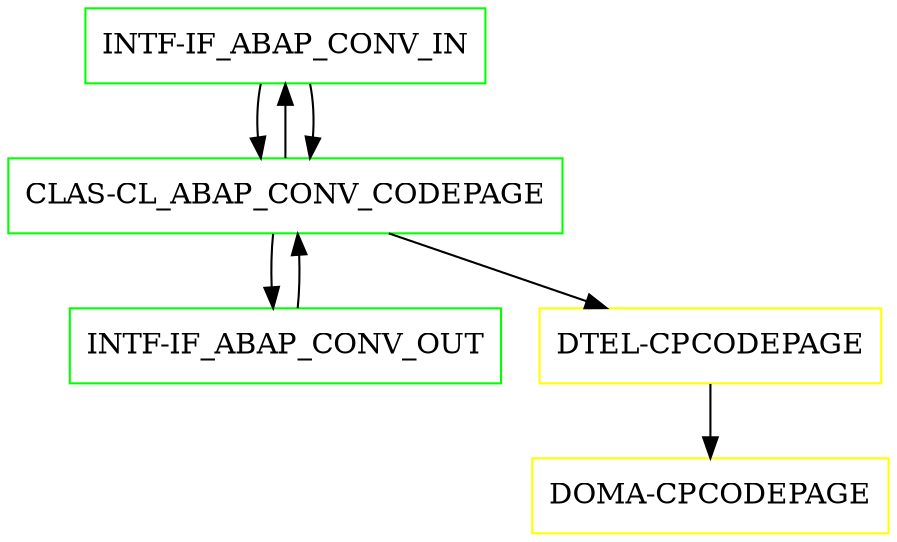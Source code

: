 digraph G {
  "INTF-IF_ABAP_CONV_IN" [shape=box,color=green];
  "CLAS-CL_ABAP_CONV_CODEPAGE" [shape=box,color=green,URL="./CLAS_CL_ABAP_CONV_CODEPAGE.html"];
  "INTF-IF_ABAP_CONV_OUT" [shape=box,color=green,URL="./INTF_IF_ABAP_CONV_OUT.html"];
  "INTF-IF_ABAP_CONV_IN" [shape=box,color=green,URL="./INTF_IF_ABAP_CONV_IN.html"];
  "DTEL-CPCODEPAGE" [shape=box,color=yellow,URL="./DTEL_CPCODEPAGE.html"];
  "DOMA-CPCODEPAGE" [shape=box,color=yellow,URL="./DOMA_CPCODEPAGE.html"];
  "INTF-IF_ABAP_CONV_IN" -> "CLAS-CL_ABAP_CONV_CODEPAGE";
  "CLAS-CL_ABAP_CONV_CODEPAGE" -> "DTEL-CPCODEPAGE";
  "CLAS-CL_ABAP_CONV_CODEPAGE" -> "INTF-IF_ABAP_CONV_IN";
  "CLAS-CL_ABAP_CONV_CODEPAGE" -> "INTF-IF_ABAP_CONV_OUT";
  "INTF-IF_ABAP_CONV_OUT" -> "CLAS-CL_ABAP_CONV_CODEPAGE";
  "INTF-IF_ABAP_CONV_IN" -> "CLAS-CL_ABAP_CONV_CODEPAGE";
  "DTEL-CPCODEPAGE" -> "DOMA-CPCODEPAGE";
}
